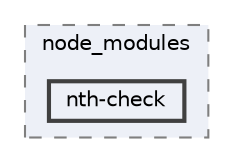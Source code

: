 digraph "pkiclassroomrescheduler/src/main/frontend/node_modules/svgo/node_modules/nth-check"
{
 // LATEX_PDF_SIZE
  bgcolor="transparent";
  edge [fontname=Helvetica,fontsize=10,labelfontname=Helvetica,labelfontsize=10];
  node [fontname=Helvetica,fontsize=10,shape=box,height=0.2,width=0.4];
  compound=true
  subgraph clusterdir_d208d2cb14a3c8e7f099f8c282a3646f {
    graph [ bgcolor="#edf0f7", pencolor="grey50", label="node_modules", fontname=Helvetica,fontsize=10 style="filled,dashed", URL="dir_d208d2cb14a3c8e7f099f8c282a3646f.html",tooltip=""]
  dir_52d359c72d97031af3bceb1a8ad79227 [label="nth-check", fillcolor="#edf0f7", color="grey25", style="filled,bold", URL="dir_52d359c72d97031af3bceb1a8ad79227.html",tooltip=""];
  }
}

